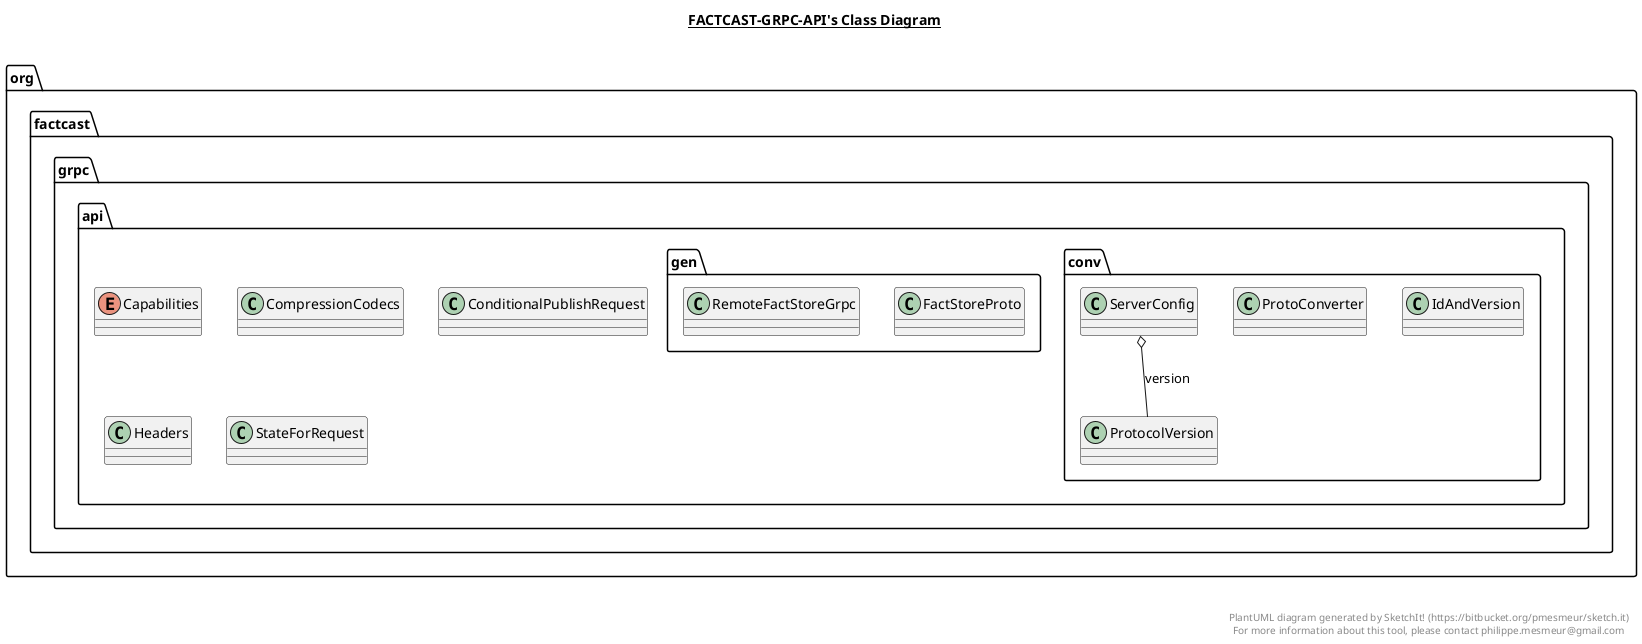 @startuml

title __FACTCAST-GRPC-API's Class Diagram__\n

  namespace org.factcast.grpc.api {
    enum Capabilities {
    }
  }
  

  namespace org.factcast.grpc.api {
    class org.factcast.grpc.api.CompressionCodecs {
    }
  }
  

  namespace org.factcast.grpc.api {
    class org.factcast.grpc.api.ConditionalPublishRequest {
    }
  }
  

  namespace org.factcast.grpc.api {
    class org.factcast.grpc.api.Headers {
    }
  }
  

  namespace org.factcast.grpc.api {
    class org.factcast.grpc.api.StateForRequest {
    }
  }
  

  namespace org.factcast.grpc.api {
    namespace conv {
      class org.factcast.grpc.api.conv.IdAndVersion {
      }
    }
  }
  

  namespace org.factcast.grpc.api {
    namespace conv {
      class org.factcast.grpc.api.conv.ProtoConverter {
      }
    }
  }
  

  namespace org.factcast.grpc.api {
    namespace conv {
      class org.factcast.grpc.api.conv.ProtocolVersion {
      }
    }
  }
  

  namespace org.factcast.grpc.api {
    namespace conv {
      class org.factcast.grpc.api.conv.ServerConfig {
      }
    }
  }
  

  namespace org.factcast.grpc.api {
    namespace gen {
      class org.factcast.grpc.api.gen.FactStoreProto {
      }
    }
  }
  

  namespace org.factcast.grpc.api {
    namespace gen {
      class org.factcast.grpc.api.gen.RemoteFactStoreGrpc {
      }
    }
  }
  

  org.factcast.grpc.api.conv.ServerConfig o-- org.factcast.grpc.api.conv.ProtocolVersion : version


right footer


PlantUML diagram generated by SketchIt! (https://bitbucket.org/pmesmeur/sketch.it)
For more information about this tool, please contact philippe.mesmeur@gmail.com
endfooter

@enduml
